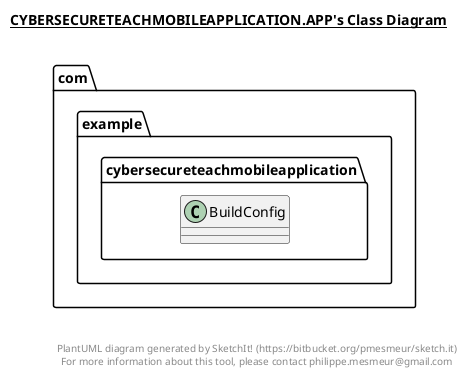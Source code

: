@startuml

title __CYBERSECURETEACHMOBILEAPPLICATION.APP's Class Diagram__\n

  namespace com.example.cybersecureteachmobileapplication {
    class com.example.cybersecureteachmobileapplication.BuildConfig {
    }
  }
  



right footer


PlantUML diagram generated by SketchIt! (https://bitbucket.org/pmesmeur/sketch.it)
For more information about this tool, please contact philippe.mesmeur@gmail.com
endfooter

@enduml
